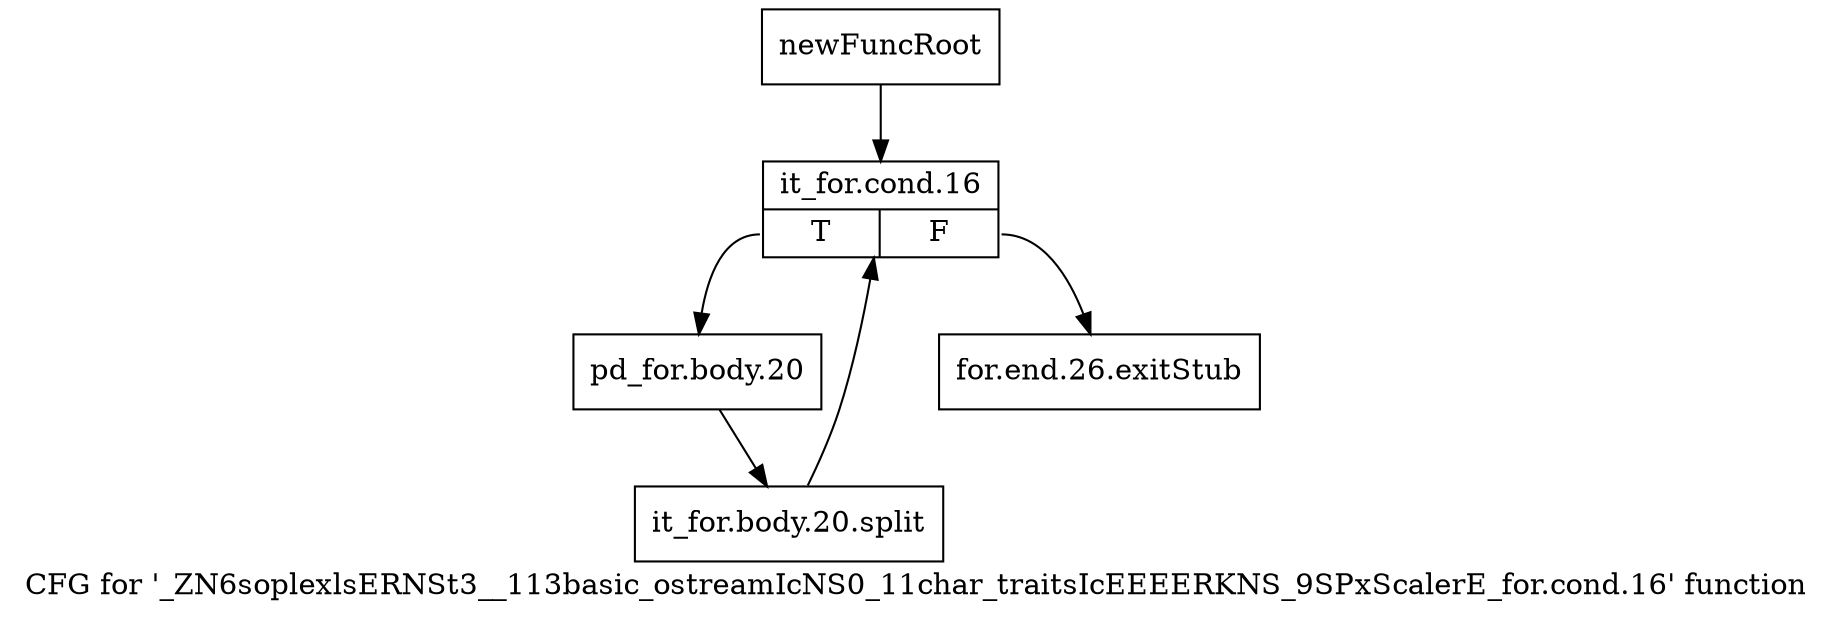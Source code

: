 digraph "CFG for '_ZN6soplexlsERNSt3__113basic_ostreamIcNS0_11char_traitsIcEEEERKNS_9SPxScalerE_for.cond.16' function" {
	label="CFG for '_ZN6soplexlsERNSt3__113basic_ostreamIcNS0_11char_traitsIcEEEERKNS_9SPxScalerE_for.cond.16' function";

	Node0x2cd1750 [shape=record,label="{newFuncRoot}"];
	Node0x2cd1750 -> Node0x2cd17f0;
	Node0x2cd17a0 [shape=record,label="{for.end.26.exitStub}"];
	Node0x2cd17f0 [shape=record,label="{it_for.cond.16|{<s0>T|<s1>F}}"];
	Node0x2cd17f0:s0 -> Node0x2cd1840;
	Node0x2cd17f0:s1 -> Node0x2cd17a0;
	Node0x2cd1840 [shape=record,label="{pd_for.body.20}"];
	Node0x2cd1840 -> Node0x347fd70;
	Node0x347fd70 [shape=record,label="{it_for.body.20.split}"];
	Node0x347fd70 -> Node0x2cd17f0;
}
